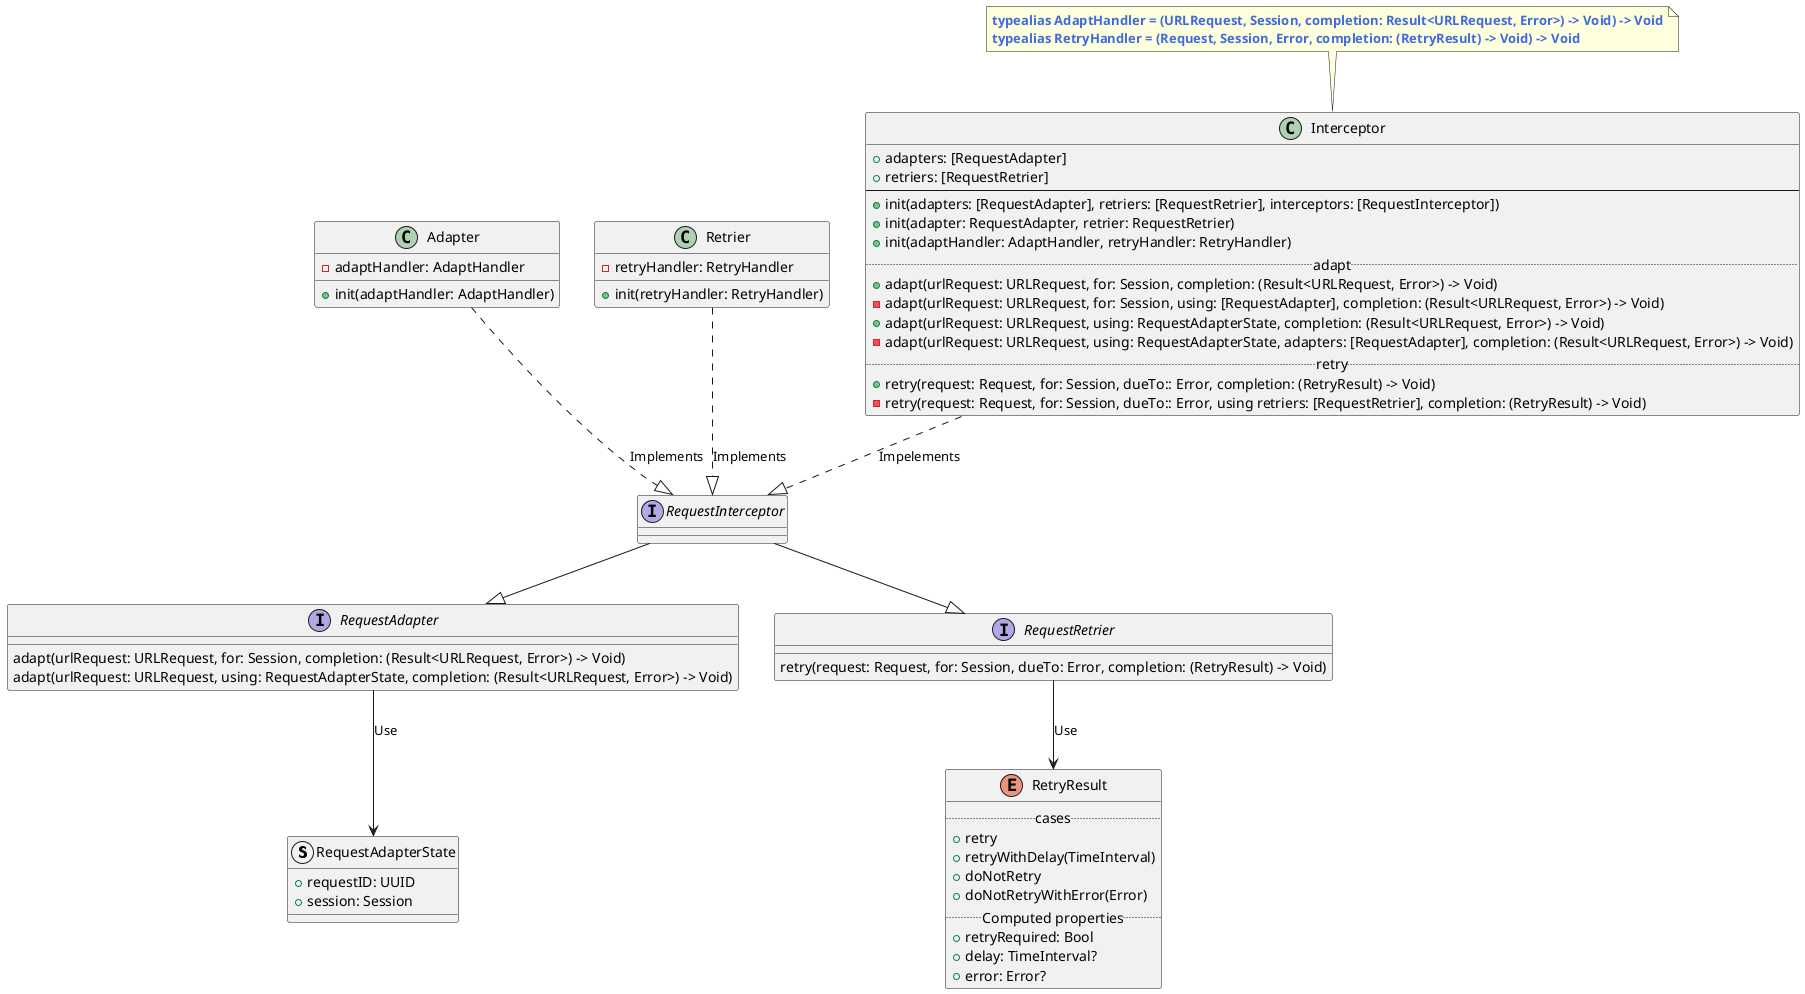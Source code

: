 @startuml Alamofire-RequestInterceptor

struct RequestAdapterState {
    + requestID: UUID
    + session: Session
}

enum RetryResult {
    .. cases ..
    + retry
    + {field} retryWithDelay(TimeInterval)
    + doNotRetry
    + {field} doNotRetryWithError(Error)
    .. Computed properties ..
    + retryRequired: Bool
    + delay: TimeInterval?
    + error: Error?
}

interface RequestInterceptor {

}

interface RequestAdapter {
    adapt(urlRequest: URLRequest, for: Session, completion: (Result<URLRequest, Error>) -> Void)
    adapt(urlRequest: URLRequest, using: RequestAdapterState, completion: (Result<URLRequest, Error>) -> Void)
}

interface RequestRetrier {
    retry(request: Request, for: Session, dueTo: Error, completion: (RetryResult) -> Void)
}

RequestInterceptor --|> RequestAdapter
RequestInterceptor --|> RequestRetrier

RequestAdapter --> RequestAdapterState: Use
RequestRetrier --> RetryResult: Use

class Adapter {
    - adaptHandler: AdaptHandler
    + init(adaptHandler: AdaptHandler)
}

Adapter ..|> RequestInterceptor: Implements

class Retrier {
    - retryHandler: RetryHandler
    + init(retryHandler: RetryHandler)
}

note as N1
  <b><color:royalBlue>typealias AdaptHandler = (URLRequest, Session, completion: Result<URLRequest, Error>) -> Void) -> Void</color></b>
  <b><color:royalBlue>typealias RetryHandler = (Request, Session, Error, completion: (RetryResult) -> Void) -> Void</color></b>
end note

N1 .. Interceptor

Retrier ..|> RequestInterceptor: Implements

class Interceptor {
    + adapters: [RequestAdapter]
    + retriers: [RequestRetrier]
    --
    + init(adapters: [RequestAdapter], retriers: [RequestRetrier], interceptors: [RequestInterceptor])
    + init(adapter: RequestAdapter, retrier: RequestRetrier)
    + init(adaptHandler: AdaptHandler, retryHandler: RetryHandler)
    .. adapt ..
    + adapt(urlRequest: URLRequest, for: Session, completion: (Result<URLRequest, Error>) -> Void)
    - adapt(urlRequest: URLRequest, for: Session, using: [RequestAdapter], completion: (Result<URLRequest, Error>) -> Void)
    + adapt(urlRequest: URLRequest, using: RequestAdapterState, completion: (Result<URLRequest, Error>) -> Void)
    - adapt(urlRequest: URLRequest, using: RequestAdapterState, adapters: [RequestAdapter], completion: (Result<URLRequest, Error>) -> Void)
    .. retry ..
    + retry(request: Request, for: Session, dueTo:: Error, completion: (RetryResult) -> Void)
    - retry(request: Request, for: Session, dueTo:: Error, using retriers: [RequestRetrier], completion: (RetryResult) -> Void)
}

Interceptor ..|> RequestInterceptor: Impelements

@enduml
